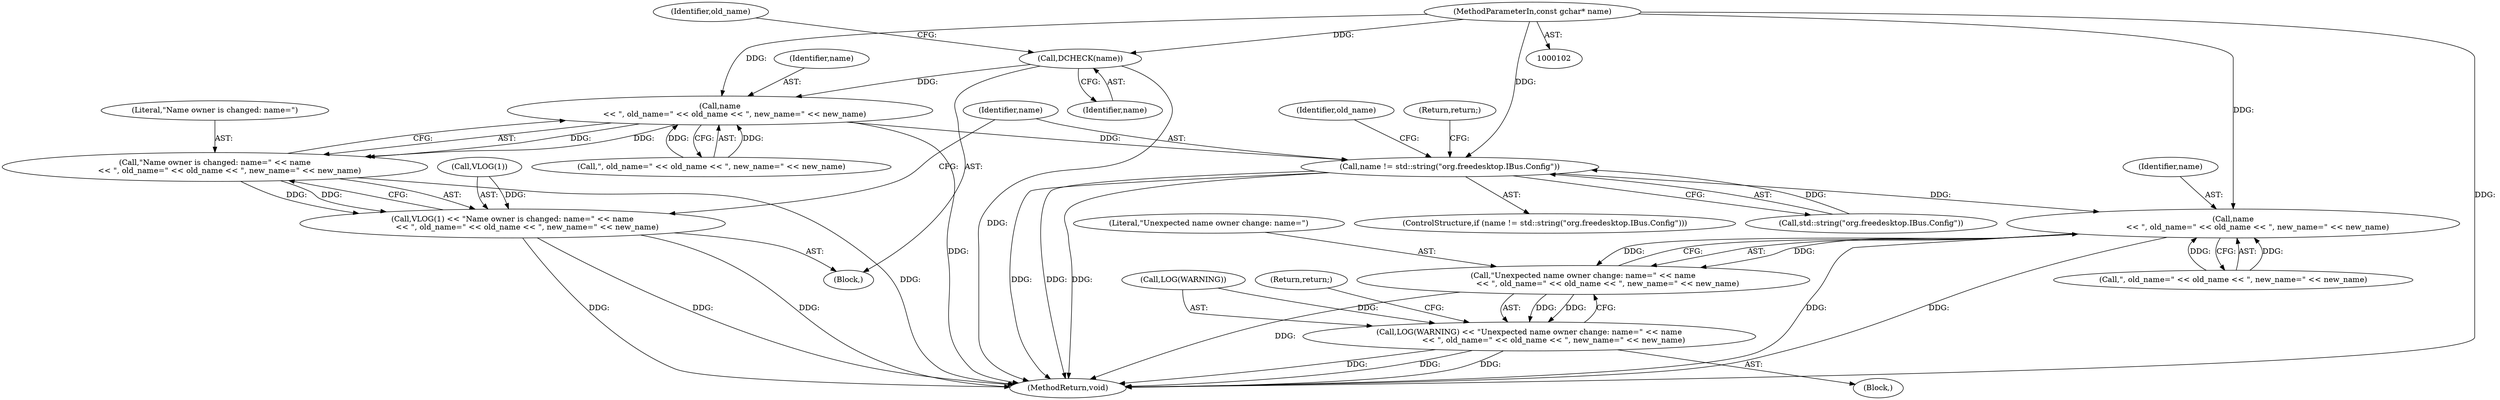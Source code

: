 digraph "0_Chrome_dc7b094a338c6c521f918f478e993f0f74bbea0d_63@pointer" {
"1000108" [label="(Call,DCHECK(name))"];
"1000104" [label="(MethodParameterIn,const gchar* name)"];
"1000119" [label="(Call,name\n            << \", old_name=\" << old_name << \", new_name=\" << new_name)"];
"1000117" [label="(Call,\"Name owner is changed: name=\" << name\n            << \", old_name=\" << old_name << \", new_name=\" << new_name)"];
"1000114" [label="(Call,VLOG(1) << \"Name owner is changed: name=\" << name\n            << \", old_name=\" << old_name << \", new_name=\" << new_name)"];
"1000129" [label="(Call,name != std::string(\"org.freedesktop.IBus.Config\"))"];
"1000150" [label="(Call,name\n                    << \", old_name=\" << old_name << \", new_name=\" << new_name)"];
"1000148" [label="(Call,\"Unexpected name owner change: name=\" << name\n                    << \", old_name=\" << old_name << \", new_name=\" << new_name)"];
"1000145" [label="(Call,LOG(WARNING) << \"Unexpected name owner change: name=\" << name\n                    << \", old_name=\" << old_name << \", new_name=\" << new_name)"];
"1000165" [label="(MethodReturn,void)"];
"1000146" [label="(Call,LOG(WARNING))"];
"1000139" [label="(Identifier,old_name)"];
"1000114" [label="(Call,VLOG(1) << \"Name owner is changed: name=\" << name\n            << \", old_name=\" << old_name << \", new_name=\" << new_name)"];
"1000152" [label="(Call,\", old_name=\" << old_name << \", new_name=\" << new_name)"];
"1000148" [label="(Call,\"Unexpected name owner change: name=\" << name\n                    << \", old_name=\" << old_name << \", new_name=\" << new_name)"];
"1000144" [label="(Block,)"];
"1000111" [label="(Identifier,old_name)"];
"1000118" [label="(Literal,\"Name owner is changed: name=\")"];
"1000128" [label="(ControlStructure,if (name != std::string(\"org.freedesktop.IBus.Config\")))"];
"1000108" [label="(Call,DCHECK(name))"];
"1000107" [label="(Block,)"];
"1000151" [label="(Identifier,name)"];
"1000109" [label="(Identifier,name)"];
"1000150" [label="(Call,name\n                    << \", old_name=\" << old_name << \", new_name=\" << new_name)"];
"1000131" [label="(Call,std::string(\"org.freedesktop.IBus.Config\"))"];
"1000115" [label="(Call,VLOG(1))"];
"1000129" [label="(Call,name != std::string(\"org.freedesktop.IBus.Config\"))"];
"1000149" [label="(Literal,\"Unexpected name owner change: name=\")"];
"1000121" [label="(Call,\", old_name=\" << old_name << \", new_name=\" << new_name)"];
"1000130" [label="(Identifier,name)"];
"1000104" [label="(MethodParameterIn,const gchar* name)"];
"1000134" [label="(Return,return;)"];
"1000159" [label="(Return,return;)"];
"1000117" [label="(Call,\"Name owner is changed: name=\" << name\n            << \", old_name=\" << old_name << \", new_name=\" << new_name)"];
"1000120" [label="(Identifier,name)"];
"1000119" [label="(Call,name\n            << \", old_name=\" << old_name << \", new_name=\" << new_name)"];
"1000145" [label="(Call,LOG(WARNING) << \"Unexpected name owner change: name=\" << name\n                    << \", old_name=\" << old_name << \", new_name=\" << new_name)"];
"1000108" -> "1000107"  [label="AST: "];
"1000108" -> "1000109"  [label="CFG: "];
"1000109" -> "1000108"  [label="AST: "];
"1000111" -> "1000108"  [label="CFG: "];
"1000108" -> "1000165"  [label="DDG: "];
"1000104" -> "1000108"  [label="DDG: "];
"1000108" -> "1000119"  [label="DDG: "];
"1000104" -> "1000102"  [label="AST: "];
"1000104" -> "1000165"  [label="DDG: "];
"1000104" -> "1000119"  [label="DDG: "];
"1000104" -> "1000129"  [label="DDG: "];
"1000104" -> "1000150"  [label="DDG: "];
"1000119" -> "1000117"  [label="AST: "];
"1000119" -> "1000121"  [label="CFG: "];
"1000120" -> "1000119"  [label="AST: "];
"1000121" -> "1000119"  [label="AST: "];
"1000117" -> "1000119"  [label="CFG: "];
"1000119" -> "1000165"  [label="DDG: "];
"1000119" -> "1000117"  [label="DDG: "];
"1000119" -> "1000117"  [label="DDG: "];
"1000121" -> "1000119"  [label="DDG: "];
"1000121" -> "1000119"  [label="DDG: "];
"1000119" -> "1000129"  [label="DDG: "];
"1000117" -> "1000114"  [label="AST: "];
"1000118" -> "1000117"  [label="AST: "];
"1000114" -> "1000117"  [label="CFG: "];
"1000117" -> "1000165"  [label="DDG: "];
"1000117" -> "1000114"  [label="DDG: "];
"1000117" -> "1000114"  [label="DDG: "];
"1000114" -> "1000107"  [label="AST: "];
"1000115" -> "1000114"  [label="AST: "];
"1000130" -> "1000114"  [label="CFG: "];
"1000114" -> "1000165"  [label="DDG: "];
"1000114" -> "1000165"  [label="DDG: "];
"1000114" -> "1000165"  [label="DDG: "];
"1000115" -> "1000114"  [label="DDG: "];
"1000129" -> "1000128"  [label="AST: "];
"1000129" -> "1000131"  [label="CFG: "];
"1000130" -> "1000129"  [label="AST: "];
"1000131" -> "1000129"  [label="AST: "];
"1000134" -> "1000129"  [label="CFG: "];
"1000139" -> "1000129"  [label="CFG: "];
"1000129" -> "1000165"  [label="DDG: "];
"1000129" -> "1000165"  [label="DDG: "];
"1000129" -> "1000165"  [label="DDG: "];
"1000131" -> "1000129"  [label="DDG: "];
"1000129" -> "1000150"  [label="DDG: "];
"1000150" -> "1000148"  [label="AST: "];
"1000150" -> "1000152"  [label="CFG: "];
"1000151" -> "1000150"  [label="AST: "];
"1000152" -> "1000150"  [label="AST: "];
"1000148" -> "1000150"  [label="CFG: "];
"1000150" -> "1000165"  [label="DDG: "];
"1000150" -> "1000165"  [label="DDG: "];
"1000150" -> "1000148"  [label="DDG: "];
"1000150" -> "1000148"  [label="DDG: "];
"1000152" -> "1000150"  [label="DDG: "];
"1000152" -> "1000150"  [label="DDG: "];
"1000148" -> "1000145"  [label="AST: "];
"1000149" -> "1000148"  [label="AST: "];
"1000145" -> "1000148"  [label="CFG: "];
"1000148" -> "1000165"  [label="DDG: "];
"1000148" -> "1000145"  [label="DDG: "];
"1000148" -> "1000145"  [label="DDG: "];
"1000145" -> "1000144"  [label="AST: "];
"1000146" -> "1000145"  [label="AST: "];
"1000159" -> "1000145"  [label="CFG: "];
"1000145" -> "1000165"  [label="DDG: "];
"1000145" -> "1000165"  [label="DDG: "];
"1000145" -> "1000165"  [label="DDG: "];
"1000146" -> "1000145"  [label="DDG: "];
}
